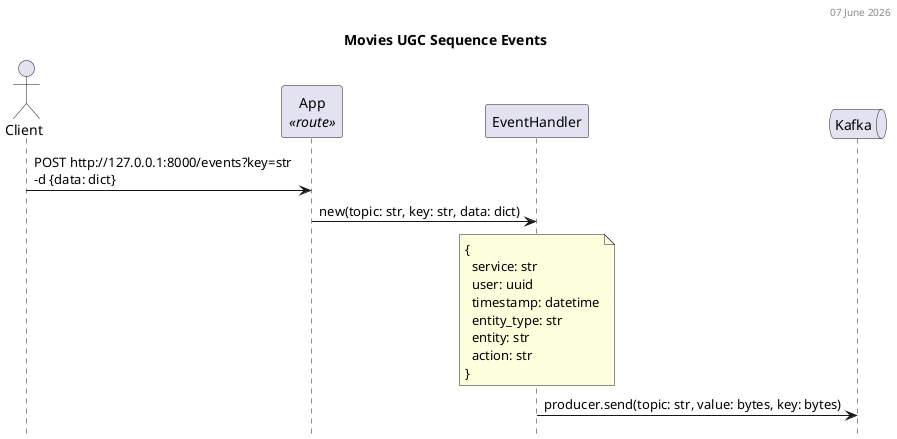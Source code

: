 @startuml
'https://plantuml.com/sequence-diagram

skinparam componentStyle uml2
skinparam stereotypePosition bottom
skinparam ParticipantPadding 20
skinparam BoxPadding 10

hide footbox

header %date("dd MMMM YYYY")
title Movies UGC Sequence Events

actor Client
participant App <<route>>
participant EventHandler
queue Kafka


Client -> App: POST http://127.0.0.1:8000/events?key=str \n-d {data: dict}
App -> EventHandler: new(topic: str, key: str, data: dict)
note over EventHandler
{
  service: str
  user: uuid
  timestamp: datetime
  entity_type: str
  entity: str
  action: str
}
end note
EventHandler -> Kafka: producer.send(topic: str, value: bytes, key: bytes)

@enduml